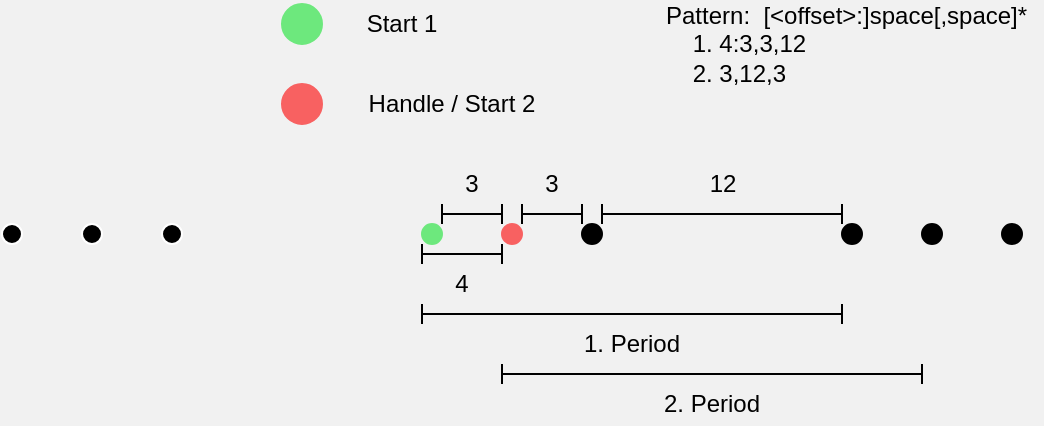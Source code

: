 <mxfile version="14.6.13" type="device"><diagram id="Jv69bOtQKGOK_otPoAiY" name="Page-1"><mxGraphModel dx="2026" dy="477" grid="1" gridSize="10" guides="1" tooltips="1" connect="1" arrows="1" fold="1" page="1" pageScale="1" pageWidth="850" pageHeight="1100" background="#f1f1f1" math="0" shadow="0"><root><mxCell id="0"/><mxCell id="1" parent="0"/><mxCell id="bfANkaxh8DmKsUhRWgG6-8" value="" style="group;" parent="1" vertex="1" connectable="0"><mxGeometry x="80" y="240" width="90" height="10" as="geometry"/></mxCell><mxCell id="bfANkaxh8DmKsUhRWgG6-1" value="" style="ellipse;whiteSpace=wrap;html=1;aspect=fixed;fillColor=#6DE87D;strokeColor=#6DE87D;" parent="bfANkaxh8DmKsUhRWgG6-8" vertex="1"><mxGeometry width="10" height="10" as="geometry"/></mxCell><mxCell id="bfANkaxh8DmKsUhRWgG6-6" value="" style="ellipse;whiteSpace=wrap;html=1;aspect=fixed;fillColor=#F86161;strokeColor=#F86161;" parent="bfANkaxh8DmKsUhRWgG6-8" vertex="1"><mxGeometry x="40" width="10" height="10" as="geometry"/></mxCell><mxCell id="bfANkaxh8DmKsUhRWgG6-7" value="" style="ellipse;whiteSpace=wrap;html=1;aspect=fixed;fillColor=#000000;" parent="bfANkaxh8DmKsUhRWgG6-8" vertex="1"><mxGeometry x="80" width="10" height="10" as="geometry"/></mxCell><mxCell id="bfANkaxh8DmKsUhRWgG6-9" value="" style="group;" parent="1" vertex="1" connectable="0"><mxGeometry x="290" y="240" width="90" height="10" as="geometry"/></mxCell><mxCell id="bfANkaxh8DmKsUhRWgG6-10" value="" style="ellipse;whiteSpace=wrap;html=1;aspect=fixed;fillColor=#000000;" parent="bfANkaxh8DmKsUhRWgG6-9" vertex="1"><mxGeometry width="10" height="10" as="geometry"/></mxCell><mxCell id="bfANkaxh8DmKsUhRWgG6-11" value="" style="ellipse;whiteSpace=wrap;html=1;aspect=fixed;fillColor=#000000;" parent="bfANkaxh8DmKsUhRWgG6-9" vertex="1"><mxGeometry x="40" width="10" height="10" as="geometry"/></mxCell><mxCell id="bfANkaxh8DmKsUhRWgG6-12" value="" style="ellipse;whiteSpace=wrap;html=1;aspect=fixed;fillColor=#000000;" parent="bfANkaxh8DmKsUhRWgG6-9" vertex="1"><mxGeometry x="80" width="10" height="10" as="geometry"/></mxCell><mxCell id="bfANkaxh8DmKsUhRWgG6-13" value="" style="group;" parent="1" vertex="1" connectable="0"><mxGeometry x="-130" y="240" width="90" height="10" as="geometry"/></mxCell><mxCell id="bfANkaxh8DmKsUhRWgG6-14" value="" style="ellipse;whiteSpace=wrap;html=1;aspect=fixed;strokeColor=#FFF;fillColor=#000000;" parent="bfANkaxh8DmKsUhRWgG6-13" vertex="1"><mxGeometry width="10" height="10" as="geometry"/></mxCell><mxCell id="bfANkaxh8DmKsUhRWgG6-15" value="" style="ellipse;whiteSpace=wrap;html=1;aspect=fixed;strokeColor=#FFF;fillColor=#000000;" parent="bfANkaxh8DmKsUhRWgG6-13" vertex="1"><mxGeometry x="40" width="10" height="10" as="geometry"/></mxCell><mxCell id="bfANkaxh8DmKsUhRWgG6-16" value="" style="ellipse;whiteSpace=wrap;html=1;aspect=fixed;strokeColor=#FFF;fillColor=#000000;" parent="bfANkaxh8DmKsUhRWgG6-13" vertex="1"><mxGeometry x="80" width="10" height="10" as="geometry"/></mxCell><mxCell id="bfANkaxh8DmKsUhRWgG6-24" value="" style="group;" parent="1" vertex="1" connectable="0"><mxGeometry x="90" y="230" width="30" height="10" as="geometry"/></mxCell><mxCell id="bfANkaxh8DmKsUhRWgG6-18" value="" style="endArrow=none;html=1;startArrow=none;startFill=0;targetPerimeterSpacing=-5;endSize=0;sourcePerimeterSpacing=-16;startSize=8;" parent="bfANkaxh8DmKsUhRWgG6-24" edge="1"><mxGeometry width="50" height="50" relative="1" as="geometry"><mxPoint y="5" as="sourcePoint"/><mxPoint x="30" y="5" as="targetPoint"/></mxGeometry></mxCell><mxCell id="bfANkaxh8DmKsUhRWgG6-19" value="" style="endArrow=none;html=1;" parent="bfANkaxh8DmKsUhRWgG6-24" edge="1"><mxGeometry width="50" height="50" relative="1" as="geometry"><mxPoint y="10" as="sourcePoint"/><mxPoint as="targetPoint"/></mxGeometry></mxCell><mxCell id="bfANkaxh8DmKsUhRWgG6-20" value="" style="endArrow=none;html=1;" parent="bfANkaxh8DmKsUhRWgG6-24" edge="1"><mxGeometry width="50" height="50" relative="1" as="geometry"><mxPoint x="30" y="10" as="sourcePoint"/><mxPoint x="30" as="targetPoint"/></mxGeometry></mxCell><mxCell id="bfANkaxh8DmKsUhRWgG6-25" value="" style="group;" parent="1" vertex="1" connectable="0"><mxGeometry x="130" y="230" width="30" height="10" as="geometry"/></mxCell><mxCell id="bfANkaxh8DmKsUhRWgG6-26" value="" style="endArrow=none;html=1;startArrow=none;startFill=0;targetPerimeterSpacing=-5;endSize=0;sourcePerimeterSpacing=-16;startSize=8;" parent="bfANkaxh8DmKsUhRWgG6-25" edge="1"><mxGeometry width="50" height="50" relative="1" as="geometry"><mxPoint y="5" as="sourcePoint"/><mxPoint x="30" y="5" as="targetPoint"/></mxGeometry></mxCell><mxCell id="bfANkaxh8DmKsUhRWgG6-27" value="" style="endArrow=none;html=1;" parent="bfANkaxh8DmKsUhRWgG6-25" edge="1"><mxGeometry width="50" height="50" relative="1" as="geometry"><mxPoint y="10" as="sourcePoint"/><mxPoint as="targetPoint"/></mxGeometry></mxCell><mxCell id="bfANkaxh8DmKsUhRWgG6-28" value="" style="endArrow=none;html=1;" parent="bfANkaxh8DmKsUhRWgG6-25" edge="1"><mxGeometry width="50" height="50" relative="1" as="geometry"><mxPoint x="30" y="10" as="sourcePoint"/><mxPoint x="30" as="targetPoint"/></mxGeometry></mxCell><mxCell id="bfANkaxh8DmKsUhRWgG6-29" value="" style="group;" parent="1" vertex="1" connectable="0"><mxGeometry x="170" y="230" width="120" height="10" as="geometry"/></mxCell><mxCell id="bfANkaxh8DmKsUhRWgG6-30" value="" style="endArrow=none;html=1;startArrow=none;startFill=0;targetPerimeterSpacing=-5;endSize=0;sourcePerimeterSpacing=-16;startSize=8;" parent="bfANkaxh8DmKsUhRWgG6-29" edge="1"><mxGeometry width="50" height="50" relative="1" as="geometry"><mxPoint y="5" as="sourcePoint"/><mxPoint x="120" y="5" as="targetPoint"/></mxGeometry></mxCell><mxCell id="bfANkaxh8DmKsUhRWgG6-31" value="" style="endArrow=none;html=1;" parent="bfANkaxh8DmKsUhRWgG6-29" edge="1"><mxGeometry width="50" height="50" relative="1" as="geometry"><mxPoint y="10" as="sourcePoint"/><mxPoint as="targetPoint"/></mxGeometry></mxCell><mxCell id="bfANkaxh8DmKsUhRWgG6-32" value="" style="endArrow=none;html=1;" parent="bfANkaxh8DmKsUhRWgG6-29" edge="1"><mxGeometry width="50" height="50" relative="1" as="geometry"><mxPoint x="120" y="10" as="sourcePoint"/><mxPoint x="120" as="targetPoint"/></mxGeometry></mxCell><mxCell id="bfANkaxh8DmKsUhRWgG6-33" value="3" style="text;html=1;fillColor=none;align=center;verticalAlign=middle;whiteSpace=wrap;rounded=0;" parent="1" vertex="1"><mxGeometry x="100" y="210" width="10" height="20" as="geometry"/></mxCell><mxCell id="bfANkaxh8DmKsUhRWgG6-34" value="3" style="text;html=1;fillColor=none;align=center;verticalAlign=middle;whiteSpace=wrap;rounded=0;" parent="1" vertex="1"><mxGeometry x="140" y="210" width="10" height="20" as="geometry"/></mxCell><mxCell id="bfANkaxh8DmKsUhRWgG6-35" value="12" style="text;html=1;fillColor=none;align=center;verticalAlign=middle;whiteSpace=wrap;rounded=0;" parent="1" vertex="1"><mxGeometry x="217.5" y="210" width="25" height="20" as="geometry"/></mxCell><mxCell id="bfANkaxh8DmKsUhRWgG6-36" value="" style="group;" parent="1" vertex="1" connectable="0"><mxGeometry x="80" y="250" width="40" height="10" as="geometry"/></mxCell><mxCell id="bfANkaxh8DmKsUhRWgG6-37" value="" style="endArrow=none;html=1;startArrow=none;startFill=0;targetPerimeterSpacing=-5;endSize=0;sourcePerimeterSpacing=-16;startSize=8;" parent="bfANkaxh8DmKsUhRWgG6-36" edge="1"><mxGeometry width="50" height="50" relative="1" as="geometry"><mxPoint y="5" as="sourcePoint"/><mxPoint x="40" y="5" as="targetPoint"/></mxGeometry></mxCell><mxCell id="bfANkaxh8DmKsUhRWgG6-38" value="" style="endArrow=none;html=1;" parent="bfANkaxh8DmKsUhRWgG6-36" edge="1"><mxGeometry width="50" height="50" relative="1" as="geometry"><mxPoint y="10" as="sourcePoint"/><mxPoint as="targetPoint"/></mxGeometry></mxCell><mxCell id="bfANkaxh8DmKsUhRWgG6-39" value="" style="endArrow=none;html=1;" parent="bfANkaxh8DmKsUhRWgG6-36" edge="1"><mxGeometry width="50" height="50" relative="1" as="geometry"><mxPoint x="40" y="10" as="sourcePoint"/><mxPoint x="40" as="targetPoint"/></mxGeometry></mxCell><mxCell id="bfANkaxh8DmKsUhRWgG6-40" value="&lt;div&gt;4&lt;/div&gt;" style="text;html=1;fillColor=none;align=center;verticalAlign=middle;whiteSpace=wrap;rounded=0;" parent="1" vertex="1"><mxGeometry x="95" y="260" width="10" height="20" as="geometry"/></mxCell><mxCell id="bfANkaxh8DmKsUhRWgG6-45" value="" style="group;" parent="1" vertex="1" connectable="0"><mxGeometry x="10" y="130" width="120" height="20" as="geometry"/></mxCell><mxCell id="bfANkaxh8DmKsUhRWgG6-41" value="" style="ellipse;whiteSpace=wrap;html=1;aspect=fixed;fillColor=#6DE87D;strokeColor=#6DE87D;" parent="bfANkaxh8DmKsUhRWgG6-45" vertex="1"><mxGeometry width="20" height="20" as="geometry"/></mxCell><mxCell id="bfANkaxh8DmKsUhRWgG6-44" value="Start 1" style="text;html=1;fillColor=none;align=center;verticalAlign=middle;whiteSpace=wrap;rounded=0;" parent="bfANkaxh8DmKsUhRWgG6-45" vertex="1"><mxGeometry x="30" width="60" height="20" as="geometry"/></mxCell><mxCell id="bfANkaxh8DmKsUhRWgG6-48" value="" style="group;" parent="1" vertex="1" connectable="0"><mxGeometry x="10" y="170" width="160" height="20" as="geometry"/></mxCell><mxCell id="bfANkaxh8DmKsUhRWgG6-46" value="" style="ellipse;whiteSpace=wrap;html=1;aspect=fixed;fillColor=#F86161;strokeColor=#F86161;" parent="bfANkaxh8DmKsUhRWgG6-48" vertex="1"><mxGeometry width="20" height="20" as="geometry"/></mxCell><mxCell id="bfANkaxh8DmKsUhRWgG6-54" value="" style="group;" parent="1" vertex="1" connectable="0"><mxGeometry x="80" y="280" width="210" height="30" as="geometry"/></mxCell><mxCell id="bfANkaxh8DmKsUhRWgG6-49" value="" style="group;" parent="bfANkaxh8DmKsUhRWgG6-54" vertex="1" connectable="0"><mxGeometry width="210" height="10" as="geometry"/></mxCell><mxCell id="bfANkaxh8DmKsUhRWgG6-50" value="" style="endArrow=none;html=1;startArrow=none;startFill=0;targetPerimeterSpacing=-5;endSize=0;sourcePerimeterSpacing=-16;startSize=8;" parent="bfANkaxh8DmKsUhRWgG6-49" edge="1"><mxGeometry width="50" height="50" relative="1" as="geometry"><mxPoint y="5" as="sourcePoint"/><mxPoint x="210" y="5" as="targetPoint"/></mxGeometry></mxCell><mxCell id="bfANkaxh8DmKsUhRWgG6-51" value="" style="endArrow=none;html=1;" parent="bfANkaxh8DmKsUhRWgG6-49" edge="1"><mxGeometry width="50" height="50" relative="1" as="geometry"><mxPoint y="10" as="sourcePoint"/><mxPoint as="targetPoint"/></mxGeometry></mxCell><mxCell id="bfANkaxh8DmKsUhRWgG6-52" value="" style="endArrow=none;html=1;" parent="bfANkaxh8DmKsUhRWgG6-49" edge="1"><mxGeometry width="50" height="50" relative="1" as="geometry"><mxPoint x="210" y="10" as="sourcePoint"/><mxPoint x="210" as="targetPoint"/></mxGeometry></mxCell><mxCell id="bfANkaxh8DmKsUhRWgG6-53" value="1. Period" style="text;html=1;fillColor=none;align=center;verticalAlign=middle;whiteSpace=wrap;rounded=0;" parent="bfANkaxh8DmKsUhRWgG6-54" vertex="1"><mxGeometry x="70" y="10" width="70" height="20" as="geometry"/></mxCell><mxCell id="bfANkaxh8DmKsUhRWgG6-56" value="&lt;div align=&quot;left&quot;&gt;Pattern:&amp;nbsp; [&amp;lt;offset&amp;gt;:]space[,space]*&lt;br&gt;&lt;/div&gt;&lt;div align=&quot;left&quot;&gt;&amp;nbsp;&amp;nbsp;&amp;nbsp; 1. 4:3,3,12&lt;/div&gt;&lt;div align=&quot;left&quot;&gt;&amp;nbsp;&amp;nbsp;&amp;nbsp; 2. 3,12,3&lt;/div&gt;" style="text;html=1;strokeColor=none;fillColor=none;align=left;verticalAlign=middle;whiteSpace=wrap;rounded=0;" parent="1" vertex="1"><mxGeometry x="200" y="130" width="190" height="40" as="geometry"/></mxCell><mxCell id="bfANkaxh8DmKsUhRWgG6-57" value="" style="group;" parent="1" vertex="1" connectable="0"><mxGeometry x="120" y="310" width="210" height="30" as="geometry"/></mxCell><mxCell id="bfANkaxh8DmKsUhRWgG6-58" value="" style="group;" parent="bfANkaxh8DmKsUhRWgG6-57" vertex="1" connectable="0"><mxGeometry width="210" height="10" as="geometry"/></mxCell><mxCell id="bfANkaxh8DmKsUhRWgG6-59" value="" style="endArrow=none;html=1;startArrow=none;startFill=0;targetPerimeterSpacing=-5;endSize=0;sourcePerimeterSpacing=-16;startSize=8;" parent="bfANkaxh8DmKsUhRWgG6-58" edge="1"><mxGeometry width="50" height="50" relative="1" as="geometry"><mxPoint y="5" as="sourcePoint"/><mxPoint x="210" y="5" as="targetPoint"/></mxGeometry></mxCell><mxCell id="bfANkaxh8DmKsUhRWgG6-60" value="" style="endArrow=none;html=1;" parent="bfANkaxh8DmKsUhRWgG6-58" edge="1"><mxGeometry width="50" height="50" relative="1" as="geometry"><mxPoint y="10" as="sourcePoint"/><mxPoint as="targetPoint"/></mxGeometry></mxCell><mxCell id="bfANkaxh8DmKsUhRWgG6-61" value="" style="endArrow=none;html=1;" parent="bfANkaxh8DmKsUhRWgG6-58" edge="1"><mxGeometry width="50" height="50" relative="1" as="geometry"><mxPoint x="210" y="10" as="sourcePoint"/><mxPoint x="210" as="targetPoint"/></mxGeometry></mxCell><mxCell id="bfANkaxh8DmKsUhRWgG6-62" value="&lt;div&gt;2. Period&lt;/div&gt;" style="text;html=1;fillColor=none;align=center;verticalAlign=middle;whiteSpace=wrap;rounded=0;" parent="bfANkaxh8DmKsUhRWgG6-57" vertex="1"><mxGeometry x="70" y="10" width="70" height="20" as="geometry"/></mxCell><mxCell id="bfANkaxh8DmKsUhRWgG6-47" value="Handle / Start 2" style="text;html=1;fillColor=none;align=center;verticalAlign=middle;whiteSpace=wrap;rounded=0;" parent="1" vertex="1"><mxGeometry x="40" y="170" width="110" height="20" as="geometry"/></mxCell></root></mxGraphModel></diagram></mxfile>